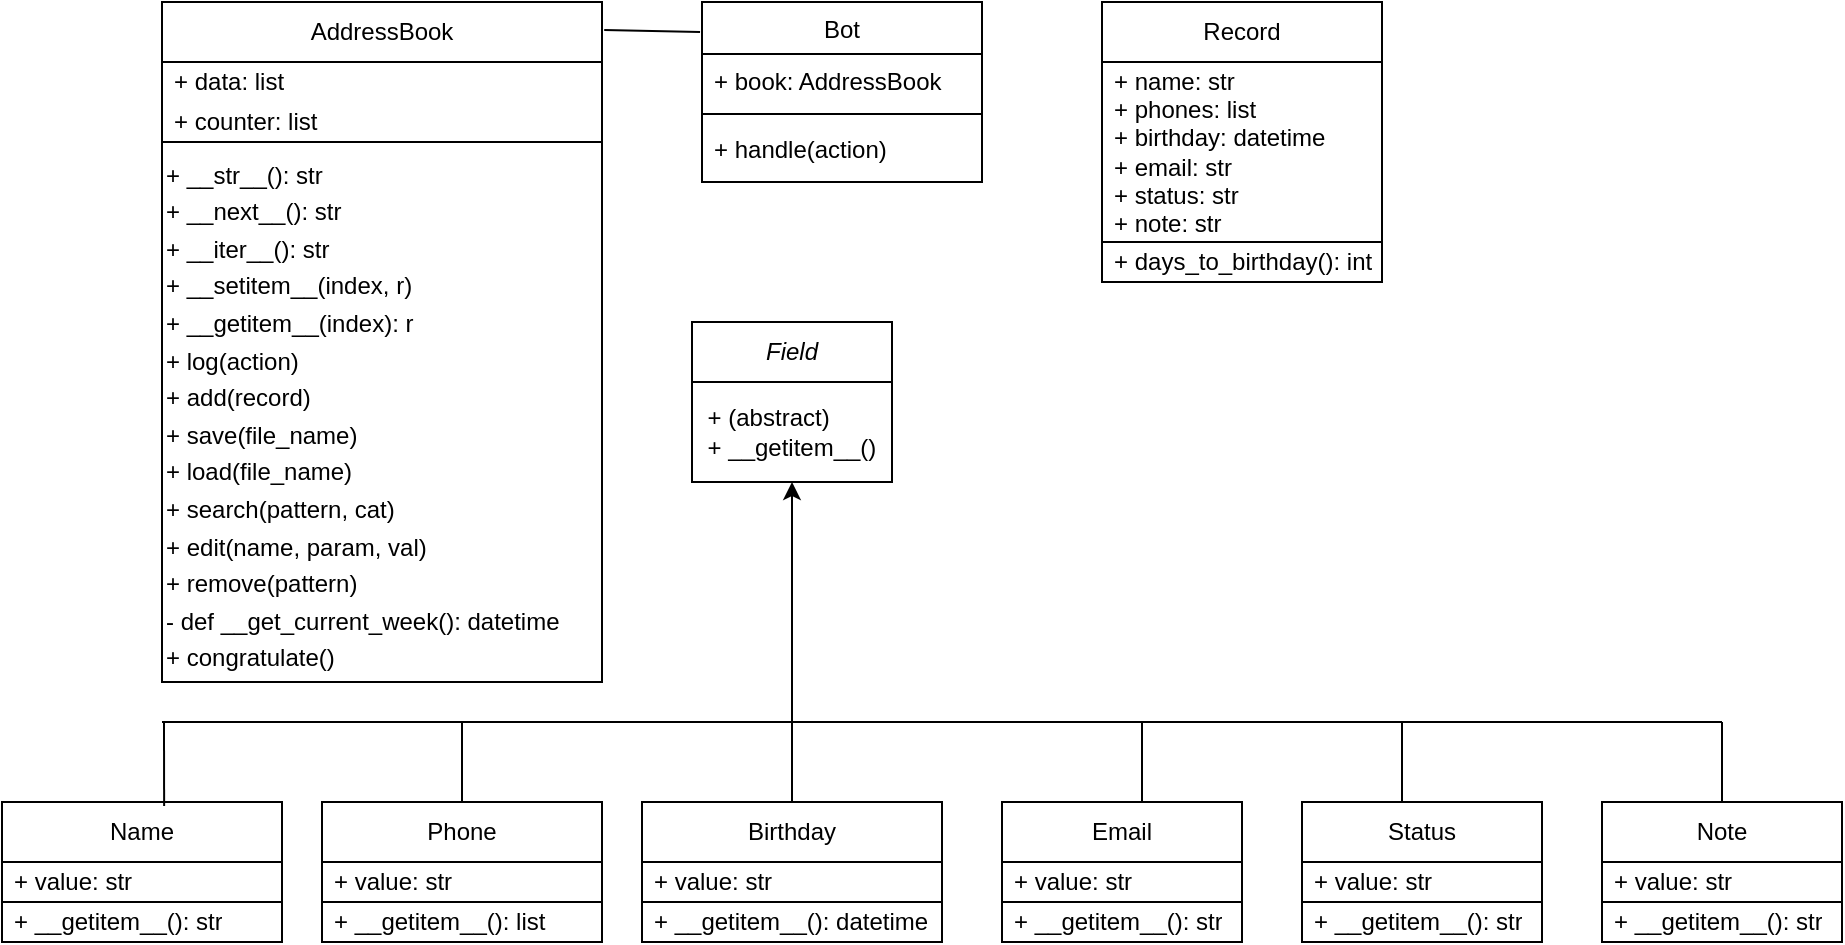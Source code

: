 <mxfile version="22.1.17" type="device">
  <diagram id="C5RBs43oDa-KdzZeNtuy" name="Page-1">
    <mxGraphModel dx="1941" dy="566" grid="1" gridSize="10" guides="1" tooltips="1" connect="1" arrows="1" fold="1" page="1" pageScale="1" pageWidth="827" pageHeight="1169" math="0" shadow="0">
      <root>
        <mxCell id="WIyWlLk6GJQsqaUBKTNV-0" />
        <mxCell id="WIyWlLk6GJQsqaUBKTNV-1" parent="WIyWlLk6GJQsqaUBKTNV-0" />
        <mxCell id="qGvmDK0fnKivZeiD-HAs-0" value="Bot" style="swimlane;fontStyle=0;align=center;verticalAlign=top;childLayout=stackLayout;horizontal=1;startSize=26;horizontalStack=0;resizeParent=1;resizeLast=0;collapsible=1;marginBottom=0;rounded=0;shadow=0;strokeWidth=1;" parent="WIyWlLk6GJQsqaUBKTNV-1" vertex="1">
          <mxGeometry x="30" width="140" height="90" as="geometry">
            <mxRectangle x="230" y="140" width="160" height="26" as="alternateBounds" />
          </mxGeometry>
        </mxCell>
        <mxCell id="qGvmDK0fnKivZeiD-HAs-3" value="+ book: AddressBook" style="text;align=left;verticalAlign=top;spacingLeft=4;spacingRight=4;overflow=hidden;rotatable=0;points=[[0,0.5],[1,0.5]];portConstraint=eastwest;rounded=0;shadow=0;html=0;" parent="qGvmDK0fnKivZeiD-HAs-0" vertex="1">
          <mxGeometry y="26" width="140" height="26" as="geometry" />
        </mxCell>
        <mxCell id="qGvmDK0fnKivZeiD-HAs-4" value="" style="line;html=1;strokeWidth=1;align=left;verticalAlign=middle;spacingTop=-1;spacingLeft=3;spacingRight=3;rotatable=0;labelPosition=right;points=[];portConstraint=eastwest;" parent="qGvmDK0fnKivZeiD-HAs-0" vertex="1">
          <mxGeometry y="52" width="140" height="8" as="geometry" />
        </mxCell>
        <mxCell id="qGvmDK0fnKivZeiD-HAs-6" value="+ handle(action)" style="text;align=left;verticalAlign=top;spacingLeft=4;spacingRight=4;overflow=hidden;rotatable=0;points=[[0,0.5],[1,0.5]];portConstraint=eastwest;rounded=0;shadow=0;html=0;" parent="qGvmDK0fnKivZeiD-HAs-0" vertex="1">
          <mxGeometry y="60" width="140" height="26" as="geometry" />
        </mxCell>
        <mxCell id="qGvmDK0fnKivZeiD-HAs-7" value="AddressBook" style="swimlane;fontStyle=0;childLayout=stackLayout;horizontal=1;startSize=30;horizontalStack=0;resizeParent=1;resizeParentMax=0;resizeLast=0;collapsible=1;marginBottom=0;whiteSpace=wrap;html=1;strokeColor=default;align=center;" parent="WIyWlLk6GJQsqaUBKTNV-1" vertex="1">
          <mxGeometry x="-240" width="220" height="340" as="geometry" />
        </mxCell>
        <mxCell id="qGvmDK0fnKivZeiD-HAs-8" value="+ data: list" style="text;strokeColor=none;fillColor=none;align=left;verticalAlign=middle;spacingLeft=4;spacingRight=4;overflow=hidden;points=[[0,0.5],[1,0.5]];portConstraint=eastwest;rotatable=0;whiteSpace=wrap;html=1;" parent="qGvmDK0fnKivZeiD-HAs-7" vertex="1">
          <mxGeometry y="30" width="220" height="20" as="geometry" />
        </mxCell>
        <mxCell id="qGvmDK0fnKivZeiD-HAs-9" value="+ counter: list" style="text;strokeColor=none;fillColor=none;align=left;verticalAlign=middle;spacingLeft=4;spacingRight=4;overflow=hidden;points=[[0,0.5],[1,0.5]];portConstraint=eastwest;rotatable=1;whiteSpace=wrap;html=1;movable=1;resizable=1;deletable=1;editable=1;locked=0;connectable=1;" parent="qGvmDK0fnKivZeiD-HAs-7" vertex="1">
          <mxGeometry y="50" width="220" height="20" as="geometry" />
        </mxCell>
        <mxCell id="qGvmDK0fnKivZeiD-HAs-30" value="&lt;div style=&quot;line-height: 155%;&quot;&gt;&lt;div style=&quot;line-height: 155%;&quot;&gt;+ __str__(): str&lt;/div&gt;&lt;div style=&quot;line-height: 155%;&quot;&gt;+ __next__(): str&lt;/div&gt;&lt;div style=&quot;line-height: 155%;&quot;&gt;+ __iter__(): str&lt;/div&gt;&lt;div style=&quot;line-height: 155%;&quot;&gt;+ __setitem__(index, r)&lt;/div&gt;&lt;div style=&quot;line-height: 155%;&quot;&gt;+ __getitem__(index): r&lt;/div&gt;&lt;div style=&quot;line-height: 155%;&quot;&gt;+ log(action)&lt;/div&gt;&lt;div style=&quot;line-height: 155%;&quot;&gt;+ add(record)&lt;/div&gt;&lt;div style=&quot;line-height: 155%;&quot;&gt;+ save(file_name)&lt;/div&gt;&lt;div style=&quot;line-height: 155%;&quot;&gt;+ load(file_name)&lt;/div&gt;&lt;div style=&quot;line-height: 155%;&quot;&gt;+ search(pattern, cat)&lt;/div&gt;&lt;div style=&quot;line-height: 155%;&quot;&gt;+ edit(name, param, val)&lt;/div&gt;&lt;div style=&quot;line-height: 155%;&quot;&gt;+ remove(pattern)&lt;/div&gt;&lt;div style=&quot;line-height: 155%;&quot;&gt;- def __get_current_week(): datetime&lt;br&gt;&lt;/div&gt;&lt;div style=&quot;line-height: 155%;&quot;&gt;+ congratulate()&lt;/div&gt;&lt;/div&gt;" style="text;html=1;align=left;verticalAlign=bottom;resizable=1;points=[];autosize=1;strokeColor=default;fillColor=none;fontSize=12;fontFamily=Helvetica;fontColor=default;movable=1;rotatable=1;deletable=1;editable=1;locked=0;connectable=1;" parent="qGvmDK0fnKivZeiD-HAs-7" vertex="1">
          <mxGeometry y="70" width="220" height="270" as="geometry" />
        </mxCell>
        <mxCell id="qGvmDK0fnKivZeiD-HAs-32" value="Record" style="swimlane;fontStyle=0;childLayout=stackLayout;horizontal=1;startSize=30;horizontalStack=0;resizeParent=1;resizeParentMax=0;resizeLast=0;collapsible=1;marginBottom=0;whiteSpace=wrap;html=1;align=center;verticalAlign=middle;spacingLeft=4;spacingRight=4;fontFamily=Helvetica;fontSize=12;fontColor=default;fillColor=none;gradientColor=none;" parent="WIyWlLk6GJQsqaUBKTNV-1" vertex="1">
          <mxGeometry x="230" width="140" height="140" as="geometry" />
        </mxCell>
        <mxCell id="qGvmDK0fnKivZeiD-HAs-33" value="&lt;div&gt;+ name: str&lt;/div&gt;&lt;div&gt;+ phones: list&lt;/div&gt;&lt;div&gt;+ birthday: datetime&lt;/div&gt;&lt;div&gt;+ email: str&lt;/div&gt;&lt;div&gt;+ status: str&lt;/div&gt;&lt;div&gt;+ note: str&lt;/div&gt;&lt;div&gt;&amp;nbsp;&lt;/div&gt;" style="text;strokeColor=none;fillColor=none;align=left;verticalAlign=middle;spacingLeft=4;spacingRight=4;overflow=hidden;points=[[0,0.5],[1,0.5]];portConstraint=eastwest;rotatable=0;whiteSpace=wrap;html=1;fontSize=12;fontFamily=Helvetica;fontColor=default;" parent="qGvmDK0fnKivZeiD-HAs-32" vertex="1">
          <mxGeometry y="30" width="140" height="90" as="geometry" />
        </mxCell>
        <mxCell id="qGvmDK0fnKivZeiD-HAs-38" value="+ days_to_birthday(): int" style="text;strokeColor=default;fillColor=none;align=left;verticalAlign=middle;spacingLeft=4;spacingRight=4;overflow=hidden;points=[[0,0.5],[1,0.5]];portConstraint=eastwest;rotatable=0;whiteSpace=wrap;html=1;fontSize=12;fontFamily=Helvetica;fontColor=default;" parent="qGvmDK0fnKivZeiD-HAs-32" vertex="1">
          <mxGeometry y="120" width="140" height="20" as="geometry" />
        </mxCell>
        <mxCell id="qGvmDK0fnKivZeiD-HAs-39" value="&lt;i&gt;Field&lt;/i&gt;" style="swimlane;fontStyle=0;childLayout=stackLayout;horizontal=1;startSize=30;horizontalStack=0;resizeParent=1;resizeParentMax=0;resizeLast=0;collapsible=1;marginBottom=0;whiteSpace=wrap;html=1;align=center;verticalAlign=middle;spacingLeft=4;spacingRight=4;fontFamily=Helvetica;fontSize=12;fontColor=default;fillColor=none;gradientColor=none;" parent="WIyWlLk6GJQsqaUBKTNV-1" vertex="1">
          <mxGeometry x="25" y="160" width="100" height="80" as="geometry" />
        </mxCell>
        <mxCell id="qGvmDK0fnKivZeiD-HAs-40" value="&lt;div style=&quot;text-align: left;&quot;&gt;&lt;span style=&quot;background-color: initial;&quot;&gt;+ (abstract)&amp;nbsp;&amp;nbsp;&lt;/span&gt;&lt;/div&gt;&lt;div style=&quot;text-align: left;&quot;&gt;&lt;span style=&quot;background-color: initial;&quot;&gt;+ __getitem__()&lt;/span&gt;&lt;br&gt;&lt;/div&gt;" style="text;strokeColor=none;fillColor=none;align=center;verticalAlign=middle;spacingLeft=4;spacingRight=4;overflow=hidden;points=[[0,0.5],[1,0.5]];portConstraint=eastwest;rotatable=0;whiteSpace=wrap;html=1;fontSize=12;fontFamily=Helvetica;fontColor=default;" parent="qGvmDK0fnKivZeiD-HAs-39" vertex="1">
          <mxGeometry y="30" width="100" height="50" as="geometry" />
        </mxCell>
        <mxCell id="qGvmDK0fnKivZeiD-HAs-43" value="Name" style="swimlane;fontStyle=0;childLayout=stackLayout;horizontal=1;startSize=30;horizontalStack=0;resizeParent=1;resizeParentMax=0;resizeLast=0;collapsible=1;marginBottom=0;whiteSpace=wrap;html=1;align=center;verticalAlign=middle;spacingLeft=4;spacingRight=4;fontFamily=Helvetica;fontSize=12;fontColor=default;fillColor=none;gradientColor=none;" parent="WIyWlLk6GJQsqaUBKTNV-1" vertex="1">
          <mxGeometry x="-320" y="400" width="140" height="70" as="geometry" />
        </mxCell>
        <mxCell id="qGvmDK0fnKivZeiD-HAs-44" value="+ value: str" style="text;strokeColor=none;fillColor=none;align=left;verticalAlign=middle;spacingLeft=4;spacingRight=4;overflow=hidden;points=[[0,0.5],[1,0.5]];portConstraint=eastwest;rotatable=0;whiteSpace=wrap;html=1;fontSize=12;fontFamily=Helvetica;fontColor=default;" parent="qGvmDK0fnKivZeiD-HAs-43" vertex="1">
          <mxGeometry y="30" width="140" height="20" as="geometry" />
        </mxCell>
        <mxCell id="qGvmDK0fnKivZeiD-HAs-45" value="+ __getitem__(): str" style="text;strokeColor=default;fillColor=none;align=left;verticalAlign=middle;spacingLeft=4;spacingRight=4;overflow=hidden;points=[[0,0.5],[1,0.5]];portConstraint=eastwest;rotatable=0;whiteSpace=wrap;html=1;fontSize=12;fontFamily=Helvetica;fontColor=default;" parent="qGvmDK0fnKivZeiD-HAs-43" vertex="1">
          <mxGeometry y="50" width="140" height="20" as="geometry" />
        </mxCell>
        <mxCell id="0cbJzk30ChMLshQXaokj-0" value="Phone" style="swimlane;fontStyle=0;childLayout=stackLayout;horizontal=1;startSize=30;horizontalStack=0;resizeParent=1;resizeParentMax=0;resizeLast=0;collapsible=1;marginBottom=0;whiteSpace=wrap;html=1;align=center;verticalAlign=middle;spacingLeft=4;spacingRight=4;fontFamily=Helvetica;fontSize=12;fontColor=default;fillColor=none;gradientColor=none;" parent="WIyWlLk6GJQsqaUBKTNV-1" vertex="1">
          <mxGeometry x="-160" y="400" width="140" height="70" as="geometry" />
        </mxCell>
        <mxCell id="0cbJzk30ChMLshQXaokj-1" value="+ value: str" style="text;strokeColor=none;fillColor=none;align=left;verticalAlign=middle;spacingLeft=4;spacingRight=4;overflow=hidden;points=[[0,0.5],[1,0.5]];portConstraint=eastwest;rotatable=0;whiteSpace=wrap;html=1;fontSize=12;fontFamily=Helvetica;fontColor=default;" parent="0cbJzk30ChMLshQXaokj-0" vertex="1">
          <mxGeometry y="30" width="140" height="20" as="geometry" />
        </mxCell>
        <mxCell id="0cbJzk30ChMLshQXaokj-2" value="+ __getitem__(): list" style="text;strokeColor=default;fillColor=none;align=left;verticalAlign=middle;spacingLeft=4;spacingRight=4;overflow=hidden;points=[[0,0.5],[1,0.5]];portConstraint=eastwest;rotatable=0;whiteSpace=wrap;html=1;fontSize=12;fontFamily=Helvetica;fontColor=default;" parent="0cbJzk30ChMLshQXaokj-0" vertex="1">
          <mxGeometry y="50" width="140" height="20" as="geometry" />
        </mxCell>
        <mxCell id="0cbJzk30ChMLshQXaokj-28" style="edgeStyle=orthogonalEdgeStyle;rounded=0;orthogonalLoop=1;jettySize=auto;html=1;" parent="WIyWlLk6GJQsqaUBKTNV-1" source="0cbJzk30ChMLshQXaokj-3" edge="1">
          <mxGeometry relative="1" as="geometry">
            <mxPoint x="75" y="240" as="targetPoint" />
          </mxGeometry>
        </mxCell>
        <mxCell id="0cbJzk30ChMLshQXaokj-3" value="Birthday" style="swimlane;fontStyle=0;childLayout=stackLayout;horizontal=1;startSize=30;horizontalStack=0;resizeParent=1;resizeParentMax=0;resizeLast=0;collapsible=1;marginBottom=0;whiteSpace=wrap;html=1;align=center;verticalAlign=middle;spacingLeft=4;spacingRight=4;fontFamily=Helvetica;fontSize=12;fontColor=default;fillColor=none;gradientColor=none;" parent="WIyWlLk6GJQsqaUBKTNV-1" vertex="1">
          <mxGeometry y="400" width="150" height="70" as="geometry" />
        </mxCell>
        <mxCell id="0cbJzk30ChMLshQXaokj-4" value="+ value: str" style="text;strokeColor=none;fillColor=none;align=left;verticalAlign=middle;spacingLeft=4;spacingRight=4;overflow=hidden;points=[[0,0.5],[1,0.5]];portConstraint=eastwest;rotatable=0;whiteSpace=wrap;html=1;fontSize=12;fontFamily=Helvetica;fontColor=default;" parent="0cbJzk30ChMLshQXaokj-3" vertex="1">
          <mxGeometry y="30" width="150" height="20" as="geometry" />
        </mxCell>
        <mxCell id="0cbJzk30ChMLshQXaokj-5" value="+ __getitem__(): datetime" style="text;strokeColor=default;fillColor=none;align=left;verticalAlign=middle;spacingLeft=4;spacingRight=4;overflow=hidden;points=[[0,0.5],[1,0.5]];portConstraint=eastwest;rotatable=0;whiteSpace=wrap;html=1;fontSize=12;fontFamily=Helvetica;fontColor=default;" parent="0cbJzk30ChMLshQXaokj-3" vertex="1">
          <mxGeometry y="50" width="150" height="20" as="geometry" />
        </mxCell>
        <mxCell id="0cbJzk30ChMLshQXaokj-6" value="Email" style="swimlane;fontStyle=0;childLayout=stackLayout;horizontal=1;startSize=30;horizontalStack=0;resizeParent=1;resizeParentMax=0;resizeLast=0;collapsible=1;marginBottom=0;whiteSpace=wrap;html=1;align=center;verticalAlign=middle;spacingLeft=4;spacingRight=4;fontFamily=Helvetica;fontSize=12;fontColor=default;fillColor=none;gradientColor=none;" parent="WIyWlLk6GJQsqaUBKTNV-1" vertex="1">
          <mxGeometry x="180" y="400" width="120" height="70" as="geometry" />
        </mxCell>
        <mxCell id="0cbJzk30ChMLshQXaokj-7" value="+ value: str" style="text;strokeColor=none;fillColor=none;align=left;verticalAlign=middle;spacingLeft=4;spacingRight=4;overflow=hidden;points=[[0,0.5],[1,0.5]];portConstraint=eastwest;rotatable=0;whiteSpace=wrap;html=1;fontSize=12;fontFamily=Helvetica;fontColor=default;" parent="0cbJzk30ChMLshQXaokj-6" vertex="1">
          <mxGeometry y="30" width="120" height="20" as="geometry" />
        </mxCell>
        <mxCell id="0cbJzk30ChMLshQXaokj-8" value="+ __getitem__(): str" style="text;strokeColor=default;fillColor=none;align=left;verticalAlign=middle;spacingLeft=4;spacingRight=4;overflow=hidden;points=[[0,0.5],[1,0.5]];portConstraint=eastwest;rotatable=0;whiteSpace=wrap;html=1;fontSize=12;fontFamily=Helvetica;fontColor=default;" parent="0cbJzk30ChMLshQXaokj-6" vertex="1">
          <mxGeometry y="50" width="120" height="20" as="geometry" />
        </mxCell>
        <mxCell id="0cbJzk30ChMLshQXaokj-9" value="Status" style="swimlane;fontStyle=0;childLayout=stackLayout;horizontal=1;startSize=30;horizontalStack=0;resizeParent=1;resizeParentMax=0;resizeLast=0;collapsible=1;marginBottom=0;whiteSpace=wrap;html=1;align=center;verticalAlign=middle;spacingLeft=4;spacingRight=4;fontFamily=Helvetica;fontSize=12;fontColor=default;fillColor=none;gradientColor=none;" parent="WIyWlLk6GJQsqaUBKTNV-1" vertex="1">
          <mxGeometry x="330" y="400" width="120" height="70" as="geometry" />
        </mxCell>
        <mxCell id="0cbJzk30ChMLshQXaokj-10" value="+ value: str" style="text;strokeColor=none;fillColor=none;align=left;verticalAlign=middle;spacingLeft=4;spacingRight=4;overflow=hidden;points=[[0,0.5],[1,0.5]];portConstraint=eastwest;rotatable=0;whiteSpace=wrap;html=1;fontSize=12;fontFamily=Helvetica;fontColor=default;" parent="0cbJzk30ChMLshQXaokj-9" vertex="1">
          <mxGeometry y="30" width="120" height="20" as="geometry" />
        </mxCell>
        <mxCell id="0cbJzk30ChMLshQXaokj-11" value="+ __getitem__(): str" style="text;strokeColor=default;fillColor=none;align=left;verticalAlign=middle;spacingLeft=4;spacingRight=4;overflow=hidden;points=[[0,0.5],[1,0.5]];portConstraint=eastwest;rotatable=0;whiteSpace=wrap;html=1;fontSize=12;fontFamily=Helvetica;fontColor=default;" parent="0cbJzk30ChMLshQXaokj-9" vertex="1">
          <mxGeometry y="50" width="120" height="20" as="geometry" />
        </mxCell>
        <mxCell id="0cbJzk30ChMLshQXaokj-12" value="Note" style="swimlane;fontStyle=0;childLayout=stackLayout;horizontal=1;startSize=30;horizontalStack=0;resizeParent=1;resizeParentMax=0;resizeLast=0;collapsible=1;marginBottom=0;whiteSpace=wrap;html=1;align=center;verticalAlign=middle;spacingLeft=4;spacingRight=4;fontFamily=Helvetica;fontSize=12;fontColor=default;fillColor=none;gradientColor=none;" parent="WIyWlLk6GJQsqaUBKTNV-1" vertex="1">
          <mxGeometry x="480" y="400" width="120" height="70" as="geometry" />
        </mxCell>
        <mxCell id="0cbJzk30ChMLshQXaokj-13" value="+ value: str" style="text;strokeColor=none;fillColor=none;align=left;verticalAlign=middle;spacingLeft=4;spacingRight=4;overflow=hidden;points=[[0,0.5],[1,0.5]];portConstraint=eastwest;rotatable=0;whiteSpace=wrap;html=1;fontSize=12;fontFamily=Helvetica;fontColor=default;" parent="0cbJzk30ChMLshQXaokj-12" vertex="1">
          <mxGeometry y="30" width="120" height="20" as="geometry" />
        </mxCell>
        <mxCell id="0cbJzk30ChMLshQXaokj-14" value="+ __getitem__(): str" style="text;strokeColor=default;fillColor=none;align=left;verticalAlign=middle;spacingLeft=4;spacingRight=4;overflow=hidden;points=[[0,0.5],[1,0.5]];portConstraint=eastwest;rotatable=0;whiteSpace=wrap;html=1;fontSize=12;fontFamily=Helvetica;fontColor=default;" parent="0cbJzk30ChMLshQXaokj-12" vertex="1">
          <mxGeometry y="50" width="120" height="20" as="geometry" />
        </mxCell>
        <mxCell id="0cbJzk30ChMLshQXaokj-19" value="" style="endArrow=none;html=1;rounded=0;" parent="WIyWlLk6GJQsqaUBKTNV-1" edge="1">
          <mxGeometry width="50" height="50" relative="1" as="geometry">
            <mxPoint x="-240" y="360" as="sourcePoint" />
            <mxPoint x="540" y="360" as="targetPoint" />
          </mxGeometry>
        </mxCell>
        <mxCell id="0cbJzk30ChMLshQXaokj-20" value="" style="endArrow=none;html=1;rounded=0;entryX=0.5;entryY=0;entryDx=0;entryDy=0;" parent="WIyWlLk6GJQsqaUBKTNV-1" target="0cbJzk30ChMLshQXaokj-12" edge="1">
          <mxGeometry width="50" height="50" relative="1" as="geometry">
            <mxPoint x="540" y="360" as="sourcePoint" />
            <mxPoint x="440" y="170" as="targetPoint" />
          </mxGeometry>
        </mxCell>
        <mxCell id="0cbJzk30ChMLshQXaokj-21" value="" style="endArrow=none;html=1;rounded=0;" parent="WIyWlLk6GJQsqaUBKTNV-1" edge="1">
          <mxGeometry width="50" height="50" relative="1" as="geometry">
            <mxPoint x="250" y="400" as="sourcePoint" />
            <mxPoint x="250" y="360" as="targetPoint" />
          </mxGeometry>
        </mxCell>
        <mxCell id="0cbJzk30ChMLshQXaokj-22" value="" style="endArrow=none;html=1;rounded=0;entryX=0.5;entryY=0;entryDx=0;entryDy=0;" parent="WIyWlLk6GJQsqaUBKTNV-1" target="0cbJzk30ChMLshQXaokj-0" edge="1">
          <mxGeometry width="50" height="50" relative="1" as="geometry">
            <mxPoint x="-90" y="360" as="sourcePoint" />
            <mxPoint x="420" y="390" as="targetPoint" />
          </mxGeometry>
        </mxCell>
        <mxCell id="0cbJzk30ChMLshQXaokj-24" value="" style="endArrow=none;html=1;rounded=0;exitX=0.579;exitY=0.029;exitDx=0;exitDy=0;exitPerimeter=0;" parent="WIyWlLk6GJQsqaUBKTNV-1" source="qGvmDK0fnKivZeiD-HAs-43" edge="1">
          <mxGeometry width="50" height="50" relative="1" as="geometry">
            <mxPoint x="80" y="520" as="sourcePoint" />
            <mxPoint x="-239" y="360" as="targetPoint" />
          </mxGeometry>
        </mxCell>
        <mxCell id="0cbJzk30ChMLshQXaokj-29" value="" style="endArrow=none;html=1;rounded=0;" parent="WIyWlLk6GJQsqaUBKTNV-1" edge="1">
          <mxGeometry width="50" height="50" relative="1" as="geometry">
            <mxPoint x="380" y="400" as="sourcePoint" />
            <mxPoint x="380" y="360" as="targetPoint" />
          </mxGeometry>
        </mxCell>
        <mxCell id="Qv8tQ0txVeRPl91xJuPz-1" value="" style="endArrow=none;html=1;rounded=0;entryX=1.005;entryY=0.041;entryDx=0;entryDy=0;entryPerimeter=0;exitX=-0.007;exitY=0.167;exitDx=0;exitDy=0;exitPerimeter=0;" edge="1" parent="WIyWlLk6GJQsqaUBKTNV-1" source="qGvmDK0fnKivZeiD-HAs-0" target="qGvmDK0fnKivZeiD-HAs-7">
          <mxGeometry width="50" height="50" relative="1" as="geometry">
            <mxPoint x="80" y="320" as="sourcePoint" />
            <mxPoint x="130" y="270" as="targetPoint" />
          </mxGeometry>
        </mxCell>
      </root>
    </mxGraphModel>
  </diagram>
</mxfile>
